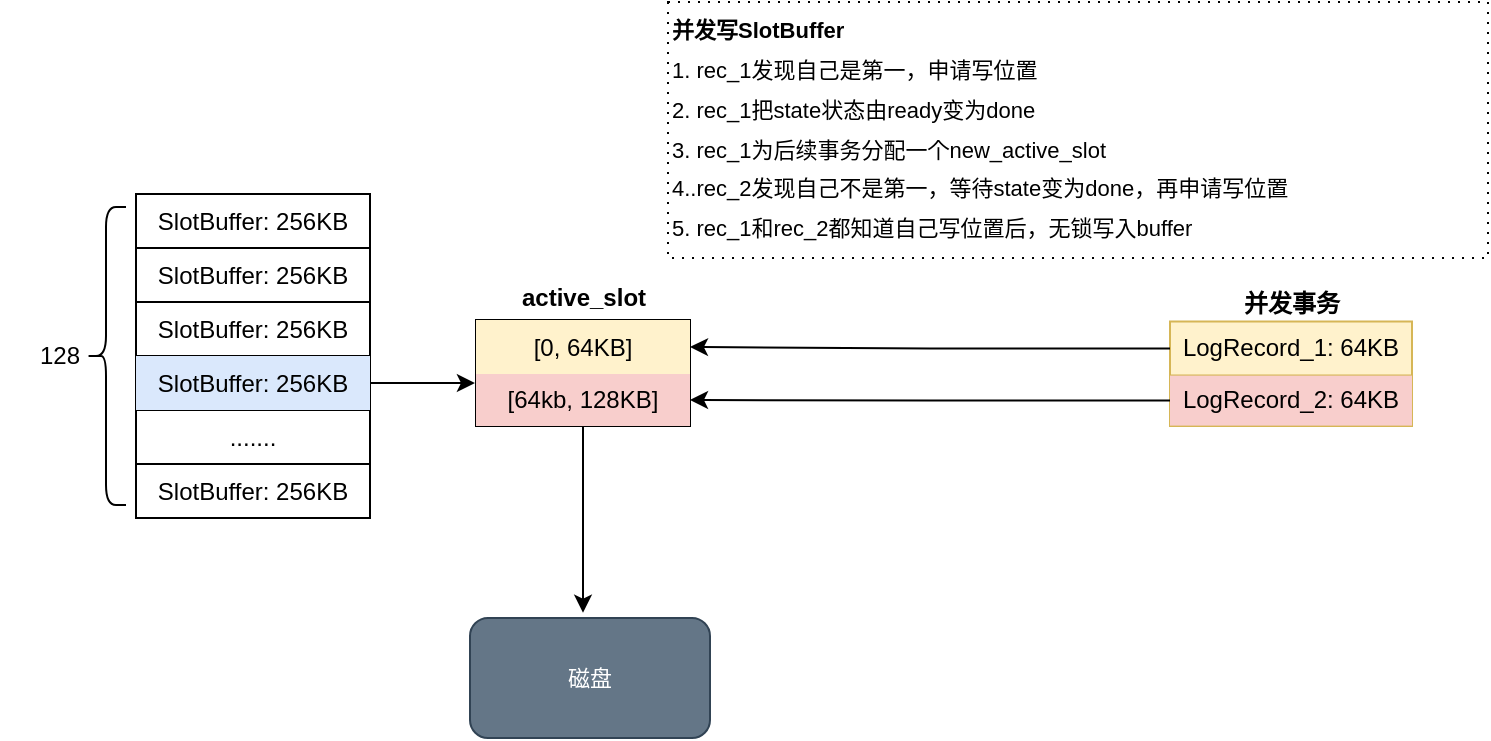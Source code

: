 <mxfile version="20.2.3" type="github">
  <diagram id="-tvNhFlNC7BwzJ4lHVjw" name="第 1 页">
    <mxGraphModel dx="946" dy="500" grid="0" gridSize="10" guides="1" tooltips="1" connect="1" arrows="1" fold="1" page="1" pageScale="1" pageWidth="827" pageHeight="1169" math="0" shadow="0">
      <root>
        <mxCell id="0" />
        <mxCell id="1" parent="0" />
        <mxCell id="Ur4AeyVfiQ6JuB7hjZdn-18" value="" style="shape=table;html=1;whiteSpace=wrap;startSize=0;container=1;collapsible=0;childLayout=tableLayout;" vertex="1" parent="1">
          <mxGeometry x="76" y="239" width="117" height="162.06" as="geometry" />
        </mxCell>
        <mxCell id="Ur4AeyVfiQ6JuB7hjZdn-19" value="" style="shape=tableRow;horizontal=0;startSize=0;swimlaneHead=0;swimlaneBody=0;top=0;left=0;bottom=0;right=0;collapsible=0;dropTarget=0;fillColor=none;points=[[0,0.5],[1,0.5]];portConstraint=eastwest;" vertex="1" parent="Ur4AeyVfiQ6JuB7hjZdn-18">
          <mxGeometry width="117" height="27" as="geometry" />
        </mxCell>
        <mxCell id="Ur4AeyVfiQ6JuB7hjZdn-20" value="SlotBuffer: 256KB" style="shape=partialRectangle;html=1;whiteSpace=wrap;connectable=0;fillColor=none;top=0;left=0;bottom=0;right=0;overflow=hidden;" vertex="1" parent="Ur4AeyVfiQ6JuB7hjZdn-19">
          <mxGeometry width="117" height="27" as="geometry">
            <mxRectangle width="117" height="27" as="alternateBounds" />
          </mxGeometry>
        </mxCell>
        <mxCell id="Ur4AeyVfiQ6JuB7hjZdn-33" style="shape=tableRow;horizontal=0;startSize=0;swimlaneHead=0;swimlaneBody=0;top=0;left=0;bottom=0;right=0;collapsible=0;dropTarget=0;fillColor=none;points=[[0,0.5],[1,0.5]];portConstraint=eastwest;" vertex="1" parent="Ur4AeyVfiQ6JuB7hjZdn-18">
          <mxGeometry y="27" width="117" height="27" as="geometry" />
        </mxCell>
        <mxCell id="Ur4AeyVfiQ6JuB7hjZdn-34" value="SlotBuffer: 256KB" style="shape=partialRectangle;html=1;whiteSpace=wrap;connectable=0;fillColor=none;top=0;left=0;bottom=0;right=0;overflow=hidden;" vertex="1" parent="Ur4AeyVfiQ6JuB7hjZdn-33">
          <mxGeometry width="117" height="27" as="geometry">
            <mxRectangle width="117" height="27" as="alternateBounds" />
          </mxGeometry>
        </mxCell>
        <mxCell id="Ur4AeyVfiQ6JuB7hjZdn-31" style="shape=tableRow;horizontal=0;startSize=0;swimlaneHead=0;swimlaneBody=0;top=0;left=0;bottom=0;right=0;collapsible=0;dropTarget=0;fillColor=none;points=[[0,0.5],[1,0.5]];portConstraint=eastwest;" vertex="1" parent="Ur4AeyVfiQ6JuB7hjZdn-18">
          <mxGeometry y="54" width="117" height="27" as="geometry" />
        </mxCell>
        <mxCell id="Ur4AeyVfiQ6JuB7hjZdn-32" value="SlotBuffer: 256KB" style="shape=partialRectangle;html=1;whiteSpace=wrap;connectable=0;fillColor=none;top=0;left=0;bottom=0;right=0;overflow=hidden;" vertex="1" parent="Ur4AeyVfiQ6JuB7hjZdn-31">
          <mxGeometry width="117" height="27" as="geometry">
            <mxRectangle width="117" height="27" as="alternateBounds" />
          </mxGeometry>
        </mxCell>
        <mxCell id="Ur4AeyVfiQ6JuB7hjZdn-42" style="shape=tableRow;horizontal=0;startSize=0;swimlaneHead=0;swimlaneBody=0;top=0;left=0;bottom=0;right=0;collapsible=0;dropTarget=0;fillColor=none;points=[[0,0.5],[1,0.5]];portConstraint=eastwest;" vertex="1" parent="Ur4AeyVfiQ6JuB7hjZdn-18">
          <mxGeometry y="81" width="117" height="27" as="geometry" />
        </mxCell>
        <mxCell id="Ur4AeyVfiQ6JuB7hjZdn-43" value="SlotBuffer: 256KB" style="shape=partialRectangle;html=1;whiteSpace=wrap;connectable=0;fillColor=#dae8fc;top=0;left=0;bottom=0;right=0;overflow=hidden;strokeColor=#6c8ebf;" vertex="1" parent="Ur4AeyVfiQ6JuB7hjZdn-42">
          <mxGeometry width="117" height="27" as="geometry">
            <mxRectangle width="117" height="27" as="alternateBounds" />
          </mxGeometry>
        </mxCell>
        <mxCell id="Ur4AeyVfiQ6JuB7hjZdn-44" style="shape=tableRow;horizontal=0;startSize=0;swimlaneHead=0;swimlaneBody=0;top=0;left=0;bottom=0;right=0;collapsible=0;dropTarget=0;fillColor=none;points=[[0,0.5],[1,0.5]];portConstraint=eastwest;" vertex="1" parent="Ur4AeyVfiQ6JuB7hjZdn-18">
          <mxGeometry y="108" width="117" height="27" as="geometry" />
        </mxCell>
        <mxCell id="Ur4AeyVfiQ6JuB7hjZdn-45" value="......." style="shape=partialRectangle;html=1;whiteSpace=wrap;connectable=0;fillColor=none;top=0;left=0;bottom=0;right=0;overflow=hidden;" vertex="1" parent="Ur4AeyVfiQ6JuB7hjZdn-44">
          <mxGeometry width="117" height="27" as="geometry">
            <mxRectangle width="117" height="27" as="alternateBounds" />
          </mxGeometry>
        </mxCell>
        <mxCell id="Ur4AeyVfiQ6JuB7hjZdn-46" style="shape=tableRow;horizontal=0;startSize=0;swimlaneHead=0;swimlaneBody=0;top=0;left=0;bottom=0;right=0;collapsible=0;dropTarget=0;fillColor=none;points=[[0,0.5],[1,0.5]];portConstraint=eastwest;" vertex="1" parent="Ur4AeyVfiQ6JuB7hjZdn-18">
          <mxGeometry y="135" width="117" height="27" as="geometry" />
        </mxCell>
        <mxCell id="Ur4AeyVfiQ6JuB7hjZdn-47" value="SlotBuffer: 256KB" style="shape=partialRectangle;html=1;whiteSpace=wrap;connectable=0;fillColor=none;top=0;left=0;bottom=0;right=0;overflow=hidden;" vertex="1" parent="Ur4AeyVfiQ6JuB7hjZdn-46">
          <mxGeometry width="117" height="27" as="geometry">
            <mxRectangle width="117" height="27" as="alternateBounds" />
          </mxGeometry>
        </mxCell>
        <mxCell id="Ur4AeyVfiQ6JuB7hjZdn-48" value="" style="shape=curlyBracket;whiteSpace=wrap;html=1;rounded=1;" vertex="1" parent="1">
          <mxGeometry x="51" y="245.53" width="20" height="149" as="geometry" />
        </mxCell>
        <mxCell id="Ur4AeyVfiQ6JuB7hjZdn-49" value="128" style="text;html=1;strokeColor=none;fillColor=none;align=center;verticalAlign=middle;whiteSpace=wrap;rounded=0;" vertex="1" parent="1">
          <mxGeometry x="8" y="305.03" width="60" height="30" as="geometry" />
        </mxCell>
        <mxCell id="Ur4AeyVfiQ6JuB7hjZdn-92" style="edgeStyle=orthogonalEdgeStyle;rounded=0;orthogonalLoop=1;jettySize=auto;html=1;fontSize=11;" edge="1" parent="1" source="Ur4AeyVfiQ6JuB7hjZdn-53">
          <mxGeometry relative="1" as="geometry">
            <mxPoint x="299.5" y="448.337" as="targetPoint" />
          </mxGeometry>
        </mxCell>
        <mxCell id="Ur4AeyVfiQ6JuB7hjZdn-53" value="" style="shape=table;html=1;whiteSpace=wrap;startSize=0;container=1;collapsible=0;childLayout=tableLayout;" vertex="1" parent="1">
          <mxGeometry x="246" y="302" width="107" height="53" as="geometry" />
        </mxCell>
        <mxCell id="Ur4AeyVfiQ6JuB7hjZdn-54" value="" style="shape=tableRow;horizontal=0;startSize=0;swimlaneHead=0;swimlaneBody=0;top=0;left=0;bottom=0;right=0;collapsible=0;dropTarget=0;fillColor=none;points=[[0,0.5],[1,0.5]];portConstraint=eastwest;" vertex="1" parent="Ur4AeyVfiQ6JuB7hjZdn-53">
          <mxGeometry width="107" height="27" as="geometry" />
        </mxCell>
        <mxCell id="Ur4AeyVfiQ6JuB7hjZdn-55" value="[0, 64KB]" style="shape=partialRectangle;html=1;whiteSpace=wrap;connectable=0;fillColor=#fff2cc;top=0;left=0;bottom=0;right=0;overflow=hidden;strokeColor=#d6b656;" vertex="1" parent="Ur4AeyVfiQ6JuB7hjZdn-54">
          <mxGeometry width="107" height="27" as="geometry">
            <mxRectangle width="107" height="27" as="alternateBounds" />
          </mxGeometry>
        </mxCell>
        <mxCell id="Ur4AeyVfiQ6JuB7hjZdn-73" style="shape=tableRow;horizontal=0;startSize=0;swimlaneHead=0;swimlaneBody=0;top=0;left=0;bottom=0;right=0;collapsible=0;dropTarget=0;fillColor=none;points=[[0,0.5],[1,0.5]];portConstraint=eastwest;" vertex="1" parent="Ur4AeyVfiQ6JuB7hjZdn-53">
          <mxGeometry y="27" width="107" height="26" as="geometry" />
        </mxCell>
        <mxCell id="Ur4AeyVfiQ6JuB7hjZdn-74" value="[64kb, 128KB]" style="shape=partialRectangle;html=1;whiteSpace=wrap;connectable=0;fillColor=#f8cecc;top=0;left=0;bottom=0;right=0;overflow=hidden;strokeColor=#b85450;" vertex="1" parent="Ur4AeyVfiQ6JuB7hjZdn-73">
          <mxGeometry width="107" height="26" as="geometry">
            <mxRectangle width="107" height="26" as="alternateBounds" />
          </mxGeometry>
        </mxCell>
        <mxCell id="Ur4AeyVfiQ6JuB7hjZdn-77" style="edgeStyle=orthogonalEdgeStyle;rounded=0;orthogonalLoop=1;jettySize=auto;html=1;" edge="1" parent="1" source="Ur4AeyVfiQ6JuB7hjZdn-42">
          <mxGeometry relative="1" as="geometry">
            <mxPoint x="245.459" y="333.5" as="targetPoint" />
          </mxGeometry>
        </mxCell>
        <mxCell id="Ur4AeyVfiQ6JuB7hjZdn-78" value="" style="shape=table;html=1;whiteSpace=wrap;startSize=0;container=1;collapsible=0;childLayout=tableLayout;fillColor=#fff2cc;strokeColor=#d6b656;" vertex="1" parent="1">
          <mxGeometry x="593" y="302.81" width="121" height="52.191" as="geometry" />
        </mxCell>
        <mxCell id="Ur4AeyVfiQ6JuB7hjZdn-79" value="" style="shape=tableRow;horizontal=0;startSize=0;swimlaneHead=0;swimlaneBody=0;top=0;left=0;bottom=0;right=0;collapsible=0;dropTarget=0;fillColor=none;points=[[0,0.5],[1,0.5]];portConstraint=eastwest;" vertex="1" parent="Ur4AeyVfiQ6JuB7hjZdn-78">
          <mxGeometry width="121" height="27" as="geometry" />
        </mxCell>
        <mxCell id="Ur4AeyVfiQ6JuB7hjZdn-80" value="LogRecord_1: 64KB" style="shape=partialRectangle;html=1;whiteSpace=wrap;connectable=0;fillColor=none;top=0;left=0;bottom=0;right=0;overflow=hidden;" vertex="1" parent="Ur4AeyVfiQ6JuB7hjZdn-79">
          <mxGeometry width="121" height="27" as="geometry">
            <mxRectangle width="121" height="27" as="alternateBounds" />
          </mxGeometry>
        </mxCell>
        <mxCell id="Ur4AeyVfiQ6JuB7hjZdn-81" style="shape=tableRow;horizontal=0;startSize=0;swimlaneHead=0;swimlaneBody=0;top=0;left=0;bottom=0;right=0;collapsible=0;dropTarget=0;fillColor=none;points=[[0,0.5],[1,0.5]];portConstraint=eastwest;" vertex="1" parent="Ur4AeyVfiQ6JuB7hjZdn-78">
          <mxGeometry y="27" width="121" height="25" as="geometry" />
        </mxCell>
        <mxCell id="Ur4AeyVfiQ6JuB7hjZdn-82" value="LogRecord_2: 64KB" style="shape=partialRectangle;html=1;whiteSpace=wrap;connectable=0;fillColor=#f8cecc;top=0;left=0;bottom=0;right=0;overflow=hidden;strokeColor=#b85450;" vertex="1" parent="Ur4AeyVfiQ6JuB7hjZdn-81">
          <mxGeometry width="121" height="25" as="geometry">
            <mxRectangle width="121" height="25" as="alternateBounds" />
          </mxGeometry>
        </mxCell>
        <mxCell id="Ur4AeyVfiQ6JuB7hjZdn-86" style="edgeStyle=orthogonalEdgeStyle;rounded=0;orthogonalLoop=1;jettySize=auto;html=1;entryX=1;entryY=0.5;entryDx=0;entryDy=0;" edge="1" parent="1" source="Ur4AeyVfiQ6JuB7hjZdn-79" target="Ur4AeyVfiQ6JuB7hjZdn-54">
          <mxGeometry relative="1" as="geometry">
            <mxPoint x="359.124" y="312" as="targetPoint" />
          </mxGeometry>
        </mxCell>
        <mxCell id="Ur4AeyVfiQ6JuB7hjZdn-87" value="active_slot" style="text;html=1;strokeColor=none;fillColor=none;align=center;verticalAlign=middle;whiteSpace=wrap;rounded=0;fontStyle=1" vertex="1" parent="1">
          <mxGeometry x="270" y="276" width="60" height="30" as="geometry" />
        </mxCell>
        <mxCell id="Ur4AeyVfiQ6JuB7hjZdn-88" value="&lt;font style=&quot;font-size: 11px; line-height: 1.8;&quot;&gt;&lt;b&gt;并发写SlotBuffer&lt;/b&gt;&lt;br&gt;1. rec_1发现自己是第一，申请写位置&lt;br&gt;2. rec_1把state状态由ready变为done&lt;br&gt;3. rec_1为后续事务分配一个new_active_slot&lt;br&gt;4..rec_2发现自己不是第一，等待state变为done，再申请写位置&lt;br&gt;5. rec_1和rec_2都知道自己写位置后，无锁写入buffer&lt;br&gt;&lt;/font&gt;" style="text;html=1;align=left;verticalAlign=middle;whiteSpace=wrap;rounded=0;fontSize=7;dashed=1;dashPattern=1 4;labelBackgroundColor=none;strokeColor=default;labelBorderColor=none;" vertex="1" parent="1">
          <mxGeometry x="342" y="143" width="410" height="128" as="geometry" />
        </mxCell>
        <mxCell id="Ur4AeyVfiQ6JuB7hjZdn-90" style="edgeStyle=orthogonalEdgeStyle;rounded=0;orthogonalLoop=1;jettySize=auto;html=1;entryX=1;entryY=0.5;entryDx=0;entryDy=0;fontSize=11;" edge="1" parent="1" source="Ur4AeyVfiQ6JuB7hjZdn-81" target="Ur4AeyVfiQ6JuB7hjZdn-73">
          <mxGeometry relative="1" as="geometry" />
        </mxCell>
        <mxCell id="Ur4AeyVfiQ6JuB7hjZdn-91" value="并发事务" style="text;html=1;strokeColor=none;fillColor=none;align=center;verticalAlign=middle;whiteSpace=wrap;rounded=0;fontStyle=1" vertex="1" parent="1">
          <mxGeometry x="623.5" y="279" width="60" height="30" as="geometry" />
        </mxCell>
        <mxCell id="Ur4AeyVfiQ6JuB7hjZdn-93" value="磁盘" style="rounded=1;whiteSpace=wrap;html=1;labelBackgroundColor=none;labelBorderColor=none;fontSize=11;strokeColor=#314354;fillColor=#647687;fontColor=#ffffff;" vertex="1" parent="1">
          <mxGeometry x="243" y="451" width="120" height="60" as="geometry" />
        </mxCell>
      </root>
    </mxGraphModel>
  </diagram>
</mxfile>
